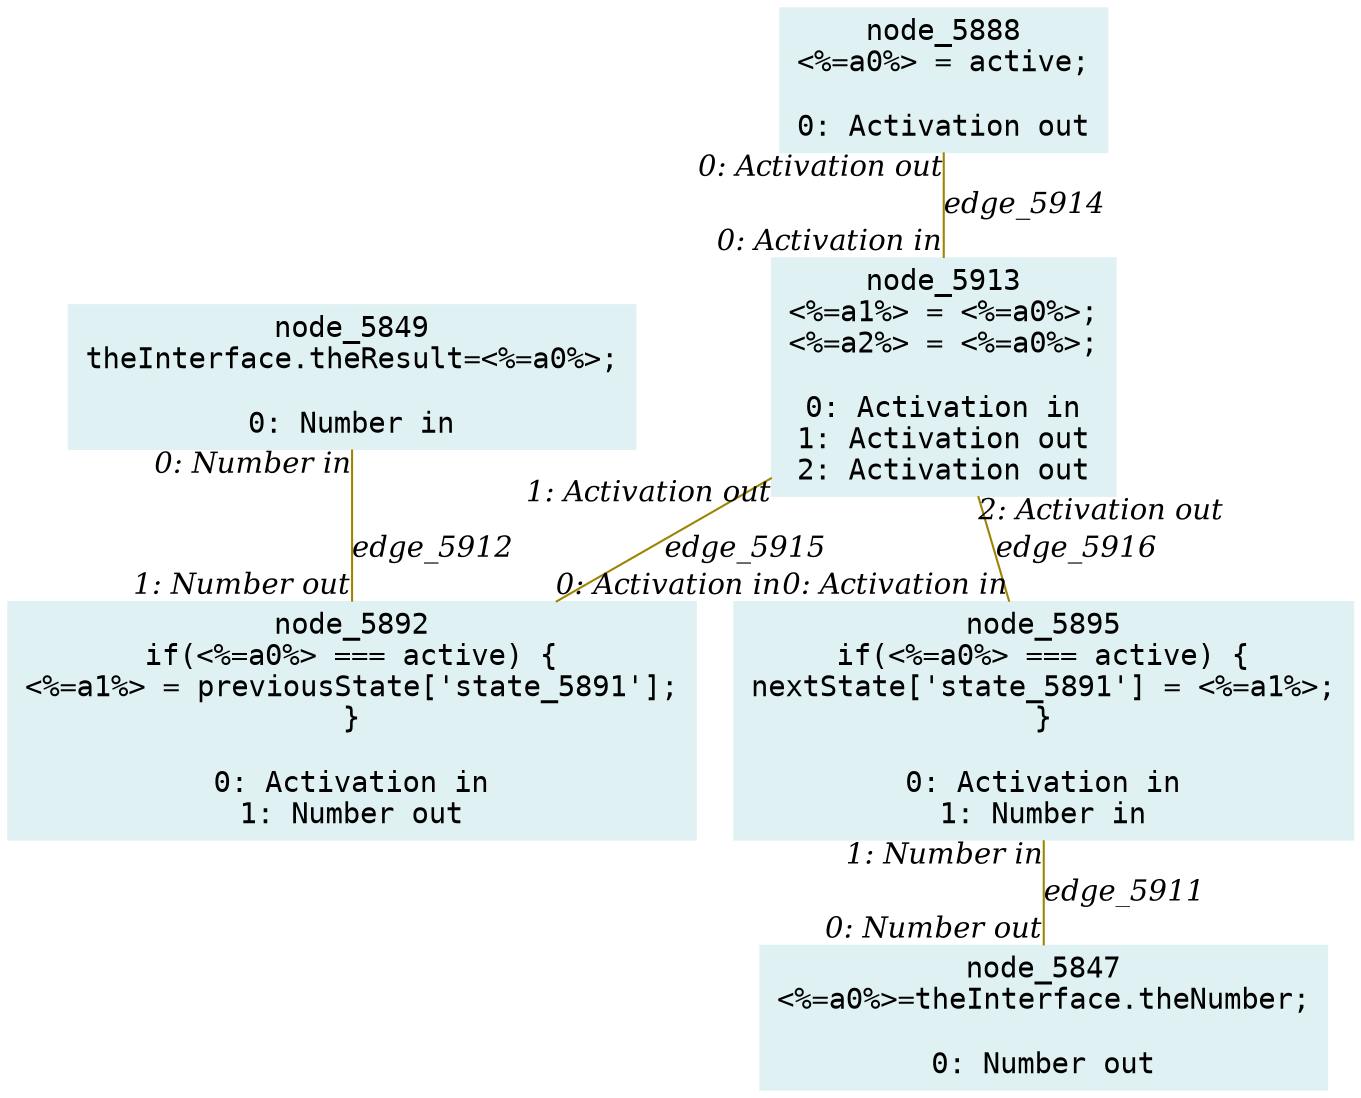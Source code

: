 digraph g{node_5847 [shape="box", style="filled", color="#dff1f2", fontname="Courier", label="node_5847
<%=a0%>=theInterface.theNumber;

0: Number out" ]
node_5849 [shape="box", style="filled", color="#dff1f2", fontname="Courier", label="node_5849
theInterface.theResult=<%=a0%>;

0: Number in" ]
node_5888 [shape="box", style="filled", color="#dff1f2", fontname="Courier", label="node_5888
<%=a0%> = active;

0: Activation out" ]
node_5892 [shape="box", style="filled", color="#dff1f2", fontname="Courier", label="node_5892
if(<%=a0%> === active) {
<%=a1%> = previousState['state_5891'];
}

0: Activation in
1: Number out" ]
node_5895 [shape="box", style="filled", color="#dff1f2", fontname="Courier", label="node_5895
if(<%=a0%> === active) {
nextState['state_5891'] = <%=a1%>;
}

0: Activation in
1: Number in" ]
node_5913 [shape="box", style="filled", color="#dff1f2", fontname="Courier", label="node_5913
<%=a1%> = <%=a0%>;
<%=a2%> = <%=a0%>;

0: Activation in
1: Activation out
2: Activation out" ]
node_5895 -> node_5847 [dir=none, arrowHead=none, fontname="Times-Italic", arrowsize=1, color="#9d8400", label="edge_5911",  headlabel="0: Number out", taillabel="1: Number in" ]
node_5849 -> node_5892 [dir=none, arrowHead=none, fontname="Times-Italic", arrowsize=1, color="#9d8400", label="edge_5912",  headlabel="1: Number out", taillabel="0: Number in" ]
node_5888 -> node_5913 [dir=none, arrowHead=none, fontname="Times-Italic", arrowsize=1, color="#9d8400", label="edge_5914",  headlabel="0: Activation in", taillabel="0: Activation out" ]
node_5913 -> node_5892 [dir=none, arrowHead=none, fontname="Times-Italic", arrowsize=1, color="#9d8400", label="edge_5915",  headlabel="0: Activation in", taillabel="1: Activation out" ]
node_5913 -> node_5895 [dir=none, arrowHead=none, fontname="Times-Italic", arrowsize=1, color="#9d8400", label="edge_5916",  headlabel="0: Activation in", taillabel="2: Activation out" ]
}